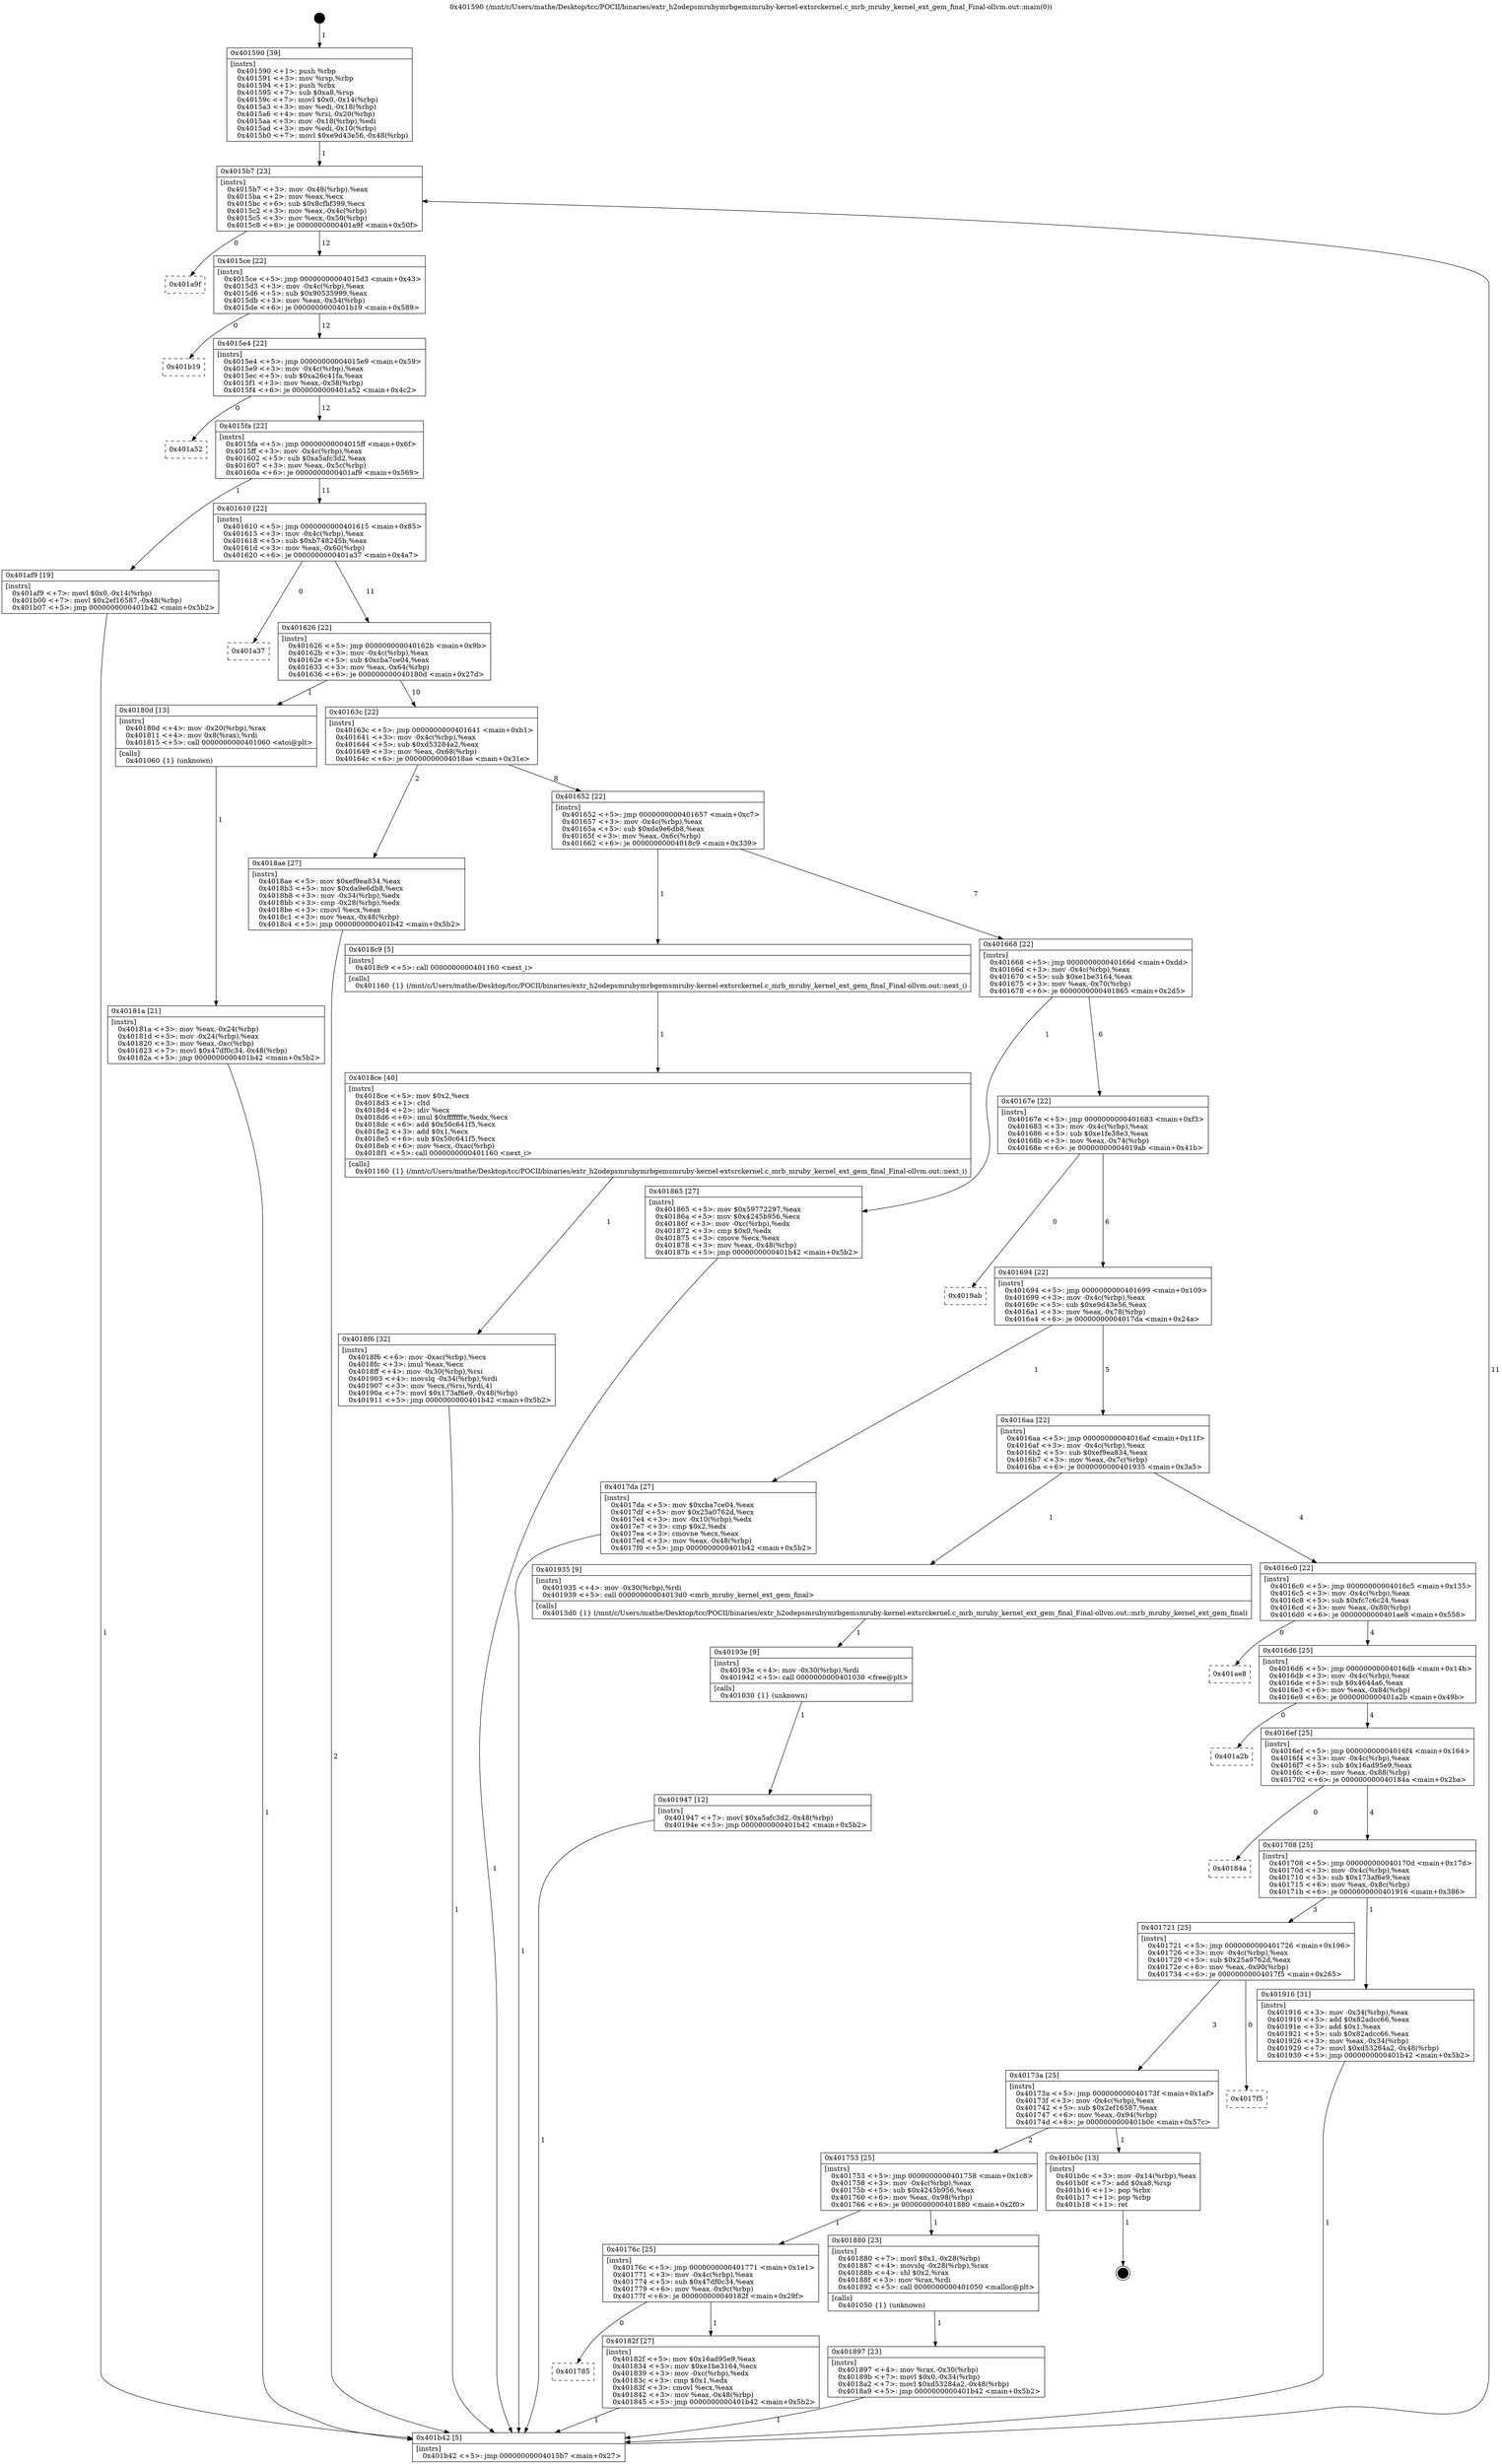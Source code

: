 digraph "0x401590" {
  label = "0x401590 (/mnt/c/Users/mathe/Desktop/tcc/POCII/binaries/extr_h2odepsmrubymrbgemsmruby-kernel-extsrckernel.c_mrb_mruby_kernel_ext_gem_final_Final-ollvm.out::main(0))"
  labelloc = "t"
  node[shape=record]

  Entry [label="",width=0.3,height=0.3,shape=circle,fillcolor=black,style=filled]
  "0x4015b7" [label="{
     0x4015b7 [23]\l
     | [instrs]\l
     &nbsp;&nbsp;0x4015b7 \<+3\>: mov -0x48(%rbp),%eax\l
     &nbsp;&nbsp;0x4015ba \<+2\>: mov %eax,%ecx\l
     &nbsp;&nbsp;0x4015bc \<+6\>: sub $0x8cfbf399,%ecx\l
     &nbsp;&nbsp;0x4015c2 \<+3\>: mov %eax,-0x4c(%rbp)\l
     &nbsp;&nbsp;0x4015c5 \<+3\>: mov %ecx,-0x50(%rbp)\l
     &nbsp;&nbsp;0x4015c8 \<+6\>: je 0000000000401a9f \<main+0x50f\>\l
  }"]
  "0x401a9f" [label="{
     0x401a9f\l
  }", style=dashed]
  "0x4015ce" [label="{
     0x4015ce [22]\l
     | [instrs]\l
     &nbsp;&nbsp;0x4015ce \<+5\>: jmp 00000000004015d3 \<main+0x43\>\l
     &nbsp;&nbsp;0x4015d3 \<+3\>: mov -0x4c(%rbp),%eax\l
     &nbsp;&nbsp;0x4015d6 \<+5\>: sub $0x90535999,%eax\l
     &nbsp;&nbsp;0x4015db \<+3\>: mov %eax,-0x54(%rbp)\l
     &nbsp;&nbsp;0x4015de \<+6\>: je 0000000000401b19 \<main+0x589\>\l
  }"]
  Exit [label="",width=0.3,height=0.3,shape=circle,fillcolor=black,style=filled,peripheries=2]
  "0x401b19" [label="{
     0x401b19\l
  }", style=dashed]
  "0x4015e4" [label="{
     0x4015e4 [22]\l
     | [instrs]\l
     &nbsp;&nbsp;0x4015e4 \<+5\>: jmp 00000000004015e9 \<main+0x59\>\l
     &nbsp;&nbsp;0x4015e9 \<+3\>: mov -0x4c(%rbp),%eax\l
     &nbsp;&nbsp;0x4015ec \<+5\>: sub $0xa26c41fa,%eax\l
     &nbsp;&nbsp;0x4015f1 \<+3\>: mov %eax,-0x58(%rbp)\l
     &nbsp;&nbsp;0x4015f4 \<+6\>: je 0000000000401a52 \<main+0x4c2\>\l
  }"]
  "0x401947" [label="{
     0x401947 [12]\l
     | [instrs]\l
     &nbsp;&nbsp;0x401947 \<+7\>: movl $0xa5afc3d2,-0x48(%rbp)\l
     &nbsp;&nbsp;0x40194e \<+5\>: jmp 0000000000401b42 \<main+0x5b2\>\l
  }"]
  "0x401a52" [label="{
     0x401a52\l
  }", style=dashed]
  "0x4015fa" [label="{
     0x4015fa [22]\l
     | [instrs]\l
     &nbsp;&nbsp;0x4015fa \<+5\>: jmp 00000000004015ff \<main+0x6f\>\l
     &nbsp;&nbsp;0x4015ff \<+3\>: mov -0x4c(%rbp),%eax\l
     &nbsp;&nbsp;0x401602 \<+5\>: sub $0xa5afc3d2,%eax\l
     &nbsp;&nbsp;0x401607 \<+3\>: mov %eax,-0x5c(%rbp)\l
     &nbsp;&nbsp;0x40160a \<+6\>: je 0000000000401af9 \<main+0x569\>\l
  }"]
  "0x40193e" [label="{
     0x40193e [9]\l
     | [instrs]\l
     &nbsp;&nbsp;0x40193e \<+4\>: mov -0x30(%rbp),%rdi\l
     &nbsp;&nbsp;0x401942 \<+5\>: call 0000000000401030 \<free@plt\>\l
     | [calls]\l
     &nbsp;&nbsp;0x401030 \{1\} (unknown)\l
  }"]
  "0x401af9" [label="{
     0x401af9 [19]\l
     | [instrs]\l
     &nbsp;&nbsp;0x401af9 \<+7\>: movl $0x0,-0x14(%rbp)\l
     &nbsp;&nbsp;0x401b00 \<+7\>: movl $0x2ef16587,-0x48(%rbp)\l
     &nbsp;&nbsp;0x401b07 \<+5\>: jmp 0000000000401b42 \<main+0x5b2\>\l
  }"]
  "0x401610" [label="{
     0x401610 [22]\l
     | [instrs]\l
     &nbsp;&nbsp;0x401610 \<+5\>: jmp 0000000000401615 \<main+0x85\>\l
     &nbsp;&nbsp;0x401615 \<+3\>: mov -0x4c(%rbp),%eax\l
     &nbsp;&nbsp;0x401618 \<+5\>: sub $0xb748245b,%eax\l
     &nbsp;&nbsp;0x40161d \<+3\>: mov %eax,-0x60(%rbp)\l
     &nbsp;&nbsp;0x401620 \<+6\>: je 0000000000401a37 \<main+0x4a7\>\l
  }"]
  "0x4018f6" [label="{
     0x4018f6 [32]\l
     | [instrs]\l
     &nbsp;&nbsp;0x4018f6 \<+6\>: mov -0xac(%rbp),%ecx\l
     &nbsp;&nbsp;0x4018fc \<+3\>: imul %eax,%ecx\l
     &nbsp;&nbsp;0x4018ff \<+4\>: mov -0x30(%rbp),%rsi\l
     &nbsp;&nbsp;0x401903 \<+4\>: movslq -0x34(%rbp),%rdi\l
     &nbsp;&nbsp;0x401907 \<+3\>: mov %ecx,(%rsi,%rdi,4)\l
     &nbsp;&nbsp;0x40190a \<+7\>: movl $0x173af6e9,-0x48(%rbp)\l
     &nbsp;&nbsp;0x401911 \<+5\>: jmp 0000000000401b42 \<main+0x5b2\>\l
  }"]
  "0x401a37" [label="{
     0x401a37\l
  }", style=dashed]
  "0x401626" [label="{
     0x401626 [22]\l
     | [instrs]\l
     &nbsp;&nbsp;0x401626 \<+5\>: jmp 000000000040162b \<main+0x9b\>\l
     &nbsp;&nbsp;0x40162b \<+3\>: mov -0x4c(%rbp),%eax\l
     &nbsp;&nbsp;0x40162e \<+5\>: sub $0xcba7ce04,%eax\l
     &nbsp;&nbsp;0x401633 \<+3\>: mov %eax,-0x64(%rbp)\l
     &nbsp;&nbsp;0x401636 \<+6\>: je 000000000040180d \<main+0x27d\>\l
  }"]
  "0x4018ce" [label="{
     0x4018ce [40]\l
     | [instrs]\l
     &nbsp;&nbsp;0x4018ce \<+5\>: mov $0x2,%ecx\l
     &nbsp;&nbsp;0x4018d3 \<+1\>: cltd\l
     &nbsp;&nbsp;0x4018d4 \<+2\>: idiv %ecx\l
     &nbsp;&nbsp;0x4018d6 \<+6\>: imul $0xfffffffe,%edx,%ecx\l
     &nbsp;&nbsp;0x4018dc \<+6\>: add $0x50c641f5,%ecx\l
     &nbsp;&nbsp;0x4018e2 \<+3\>: add $0x1,%ecx\l
     &nbsp;&nbsp;0x4018e5 \<+6\>: sub $0x50c641f5,%ecx\l
     &nbsp;&nbsp;0x4018eb \<+6\>: mov %ecx,-0xac(%rbp)\l
     &nbsp;&nbsp;0x4018f1 \<+5\>: call 0000000000401160 \<next_i\>\l
     | [calls]\l
     &nbsp;&nbsp;0x401160 \{1\} (/mnt/c/Users/mathe/Desktop/tcc/POCII/binaries/extr_h2odepsmrubymrbgemsmruby-kernel-extsrckernel.c_mrb_mruby_kernel_ext_gem_final_Final-ollvm.out::next_i)\l
  }"]
  "0x40180d" [label="{
     0x40180d [13]\l
     | [instrs]\l
     &nbsp;&nbsp;0x40180d \<+4\>: mov -0x20(%rbp),%rax\l
     &nbsp;&nbsp;0x401811 \<+4\>: mov 0x8(%rax),%rdi\l
     &nbsp;&nbsp;0x401815 \<+5\>: call 0000000000401060 \<atoi@plt\>\l
     | [calls]\l
     &nbsp;&nbsp;0x401060 \{1\} (unknown)\l
  }"]
  "0x40163c" [label="{
     0x40163c [22]\l
     | [instrs]\l
     &nbsp;&nbsp;0x40163c \<+5\>: jmp 0000000000401641 \<main+0xb1\>\l
     &nbsp;&nbsp;0x401641 \<+3\>: mov -0x4c(%rbp),%eax\l
     &nbsp;&nbsp;0x401644 \<+5\>: sub $0xd53284a2,%eax\l
     &nbsp;&nbsp;0x401649 \<+3\>: mov %eax,-0x68(%rbp)\l
     &nbsp;&nbsp;0x40164c \<+6\>: je 00000000004018ae \<main+0x31e\>\l
  }"]
  "0x401897" [label="{
     0x401897 [23]\l
     | [instrs]\l
     &nbsp;&nbsp;0x401897 \<+4\>: mov %rax,-0x30(%rbp)\l
     &nbsp;&nbsp;0x40189b \<+7\>: movl $0x0,-0x34(%rbp)\l
     &nbsp;&nbsp;0x4018a2 \<+7\>: movl $0xd53284a2,-0x48(%rbp)\l
     &nbsp;&nbsp;0x4018a9 \<+5\>: jmp 0000000000401b42 \<main+0x5b2\>\l
  }"]
  "0x4018ae" [label="{
     0x4018ae [27]\l
     | [instrs]\l
     &nbsp;&nbsp;0x4018ae \<+5\>: mov $0xef9ea834,%eax\l
     &nbsp;&nbsp;0x4018b3 \<+5\>: mov $0xda9e6db8,%ecx\l
     &nbsp;&nbsp;0x4018b8 \<+3\>: mov -0x34(%rbp),%edx\l
     &nbsp;&nbsp;0x4018bb \<+3\>: cmp -0x28(%rbp),%edx\l
     &nbsp;&nbsp;0x4018be \<+3\>: cmovl %ecx,%eax\l
     &nbsp;&nbsp;0x4018c1 \<+3\>: mov %eax,-0x48(%rbp)\l
     &nbsp;&nbsp;0x4018c4 \<+5\>: jmp 0000000000401b42 \<main+0x5b2\>\l
  }"]
  "0x401652" [label="{
     0x401652 [22]\l
     | [instrs]\l
     &nbsp;&nbsp;0x401652 \<+5\>: jmp 0000000000401657 \<main+0xc7\>\l
     &nbsp;&nbsp;0x401657 \<+3\>: mov -0x4c(%rbp),%eax\l
     &nbsp;&nbsp;0x40165a \<+5\>: sub $0xda9e6db8,%eax\l
     &nbsp;&nbsp;0x40165f \<+3\>: mov %eax,-0x6c(%rbp)\l
     &nbsp;&nbsp;0x401662 \<+6\>: je 00000000004018c9 \<main+0x339\>\l
  }"]
  "0x401785" [label="{
     0x401785\l
  }", style=dashed]
  "0x4018c9" [label="{
     0x4018c9 [5]\l
     | [instrs]\l
     &nbsp;&nbsp;0x4018c9 \<+5\>: call 0000000000401160 \<next_i\>\l
     | [calls]\l
     &nbsp;&nbsp;0x401160 \{1\} (/mnt/c/Users/mathe/Desktop/tcc/POCII/binaries/extr_h2odepsmrubymrbgemsmruby-kernel-extsrckernel.c_mrb_mruby_kernel_ext_gem_final_Final-ollvm.out::next_i)\l
  }"]
  "0x401668" [label="{
     0x401668 [22]\l
     | [instrs]\l
     &nbsp;&nbsp;0x401668 \<+5\>: jmp 000000000040166d \<main+0xdd\>\l
     &nbsp;&nbsp;0x40166d \<+3\>: mov -0x4c(%rbp),%eax\l
     &nbsp;&nbsp;0x401670 \<+5\>: sub $0xe1be3164,%eax\l
     &nbsp;&nbsp;0x401675 \<+3\>: mov %eax,-0x70(%rbp)\l
     &nbsp;&nbsp;0x401678 \<+6\>: je 0000000000401865 \<main+0x2d5\>\l
  }"]
  "0x40182f" [label="{
     0x40182f [27]\l
     | [instrs]\l
     &nbsp;&nbsp;0x40182f \<+5\>: mov $0x16ad95e9,%eax\l
     &nbsp;&nbsp;0x401834 \<+5\>: mov $0xe1be3164,%ecx\l
     &nbsp;&nbsp;0x401839 \<+3\>: mov -0xc(%rbp),%edx\l
     &nbsp;&nbsp;0x40183c \<+3\>: cmp $0x1,%edx\l
     &nbsp;&nbsp;0x40183f \<+3\>: cmovl %ecx,%eax\l
     &nbsp;&nbsp;0x401842 \<+3\>: mov %eax,-0x48(%rbp)\l
     &nbsp;&nbsp;0x401845 \<+5\>: jmp 0000000000401b42 \<main+0x5b2\>\l
  }"]
  "0x401865" [label="{
     0x401865 [27]\l
     | [instrs]\l
     &nbsp;&nbsp;0x401865 \<+5\>: mov $0x59772297,%eax\l
     &nbsp;&nbsp;0x40186a \<+5\>: mov $0x4245b956,%ecx\l
     &nbsp;&nbsp;0x40186f \<+3\>: mov -0xc(%rbp),%edx\l
     &nbsp;&nbsp;0x401872 \<+3\>: cmp $0x0,%edx\l
     &nbsp;&nbsp;0x401875 \<+3\>: cmove %ecx,%eax\l
     &nbsp;&nbsp;0x401878 \<+3\>: mov %eax,-0x48(%rbp)\l
     &nbsp;&nbsp;0x40187b \<+5\>: jmp 0000000000401b42 \<main+0x5b2\>\l
  }"]
  "0x40167e" [label="{
     0x40167e [22]\l
     | [instrs]\l
     &nbsp;&nbsp;0x40167e \<+5\>: jmp 0000000000401683 \<main+0xf3\>\l
     &nbsp;&nbsp;0x401683 \<+3\>: mov -0x4c(%rbp),%eax\l
     &nbsp;&nbsp;0x401686 \<+5\>: sub $0xe1fe38e3,%eax\l
     &nbsp;&nbsp;0x40168b \<+3\>: mov %eax,-0x74(%rbp)\l
     &nbsp;&nbsp;0x40168e \<+6\>: je 00000000004019ab \<main+0x41b\>\l
  }"]
  "0x40176c" [label="{
     0x40176c [25]\l
     | [instrs]\l
     &nbsp;&nbsp;0x40176c \<+5\>: jmp 0000000000401771 \<main+0x1e1\>\l
     &nbsp;&nbsp;0x401771 \<+3\>: mov -0x4c(%rbp),%eax\l
     &nbsp;&nbsp;0x401774 \<+5\>: sub $0x47df0c34,%eax\l
     &nbsp;&nbsp;0x401779 \<+6\>: mov %eax,-0x9c(%rbp)\l
     &nbsp;&nbsp;0x40177f \<+6\>: je 000000000040182f \<main+0x29f\>\l
  }"]
  "0x4019ab" [label="{
     0x4019ab\l
  }", style=dashed]
  "0x401694" [label="{
     0x401694 [22]\l
     | [instrs]\l
     &nbsp;&nbsp;0x401694 \<+5\>: jmp 0000000000401699 \<main+0x109\>\l
     &nbsp;&nbsp;0x401699 \<+3\>: mov -0x4c(%rbp),%eax\l
     &nbsp;&nbsp;0x40169c \<+5\>: sub $0xe9d43e56,%eax\l
     &nbsp;&nbsp;0x4016a1 \<+3\>: mov %eax,-0x78(%rbp)\l
     &nbsp;&nbsp;0x4016a4 \<+6\>: je 00000000004017da \<main+0x24a\>\l
  }"]
  "0x401880" [label="{
     0x401880 [23]\l
     | [instrs]\l
     &nbsp;&nbsp;0x401880 \<+7\>: movl $0x1,-0x28(%rbp)\l
     &nbsp;&nbsp;0x401887 \<+4\>: movslq -0x28(%rbp),%rax\l
     &nbsp;&nbsp;0x40188b \<+4\>: shl $0x2,%rax\l
     &nbsp;&nbsp;0x40188f \<+3\>: mov %rax,%rdi\l
     &nbsp;&nbsp;0x401892 \<+5\>: call 0000000000401050 \<malloc@plt\>\l
     | [calls]\l
     &nbsp;&nbsp;0x401050 \{1\} (unknown)\l
  }"]
  "0x4017da" [label="{
     0x4017da [27]\l
     | [instrs]\l
     &nbsp;&nbsp;0x4017da \<+5\>: mov $0xcba7ce04,%eax\l
     &nbsp;&nbsp;0x4017df \<+5\>: mov $0x25a0762d,%ecx\l
     &nbsp;&nbsp;0x4017e4 \<+3\>: mov -0x10(%rbp),%edx\l
     &nbsp;&nbsp;0x4017e7 \<+3\>: cmp $0x2,%edx\l
     &nbsp;&nbsp;0x4017ea \<+3\>: cmovne %ecx,%eax\l
     &nbsp;&nbsp;0x4017ed \<+3\>: mov %eax,-0x48(%rbp)\l
     &nbsp;&nbsp;0x4017f0 \<+5\>: jmp 0000000000401b42 \<main+0x5b2\>\l
  }"]
  "0x4016aa" [label="{
     0x4016aa [22]\l
     | [instrs]\l
     &nbsp;&nbsp;0x4016aa \<+5\>: jmp 00000000004016af \<main+0x11f\>\l
     &nbsp;&nbsp;0x4016af \<+3\>: mov -0x4c(%rbp),%eax\l
     &nbsp;&nbsp;0x4016b2 \<+5\>: sub $0xef9ea834,%eax\l
     &nbsp;&nbsp;0x4016b7 \<+3\>: mov %eax,-0x7c(%rbp)\l
     &nbsp;&nbsp;0x4016ba \<+6\>: je 0000000000401935 \<main+0x3a5\>\l
  }"]
  "0x401b42" [label="{
     0x401b42 [5]\l
     | [instrs]\l
     &nbsp;&nbsp;0x401b42 \<+5\>: jmp 00000000004015b7 \<main+0x27\>\l
  }"]
  "0x401590" [label="{
     0x401590 [39]\l
     | [instrs]\l
     &nbsp;&nbsp;0x401590 \<+1\>: push %rbp\l
     &nbsp;&nbsp;0x401591 \<+3\>: mov %rsp,%rbp\l
     &nbsp;&nbsp;0x401594 \<+1\>: push %rbx\l
     &nbsp;&nbsp;0x401595 \<+7\>: sub $0xa8,%rsp\l
     &nbsp;&nbsp;0x40159c \<+7\>: movl $0x0,-0x14(%rbp)\l
     &nbsp;&nbsp;0x4015a3 \<+3\>: mov %edi,-0x18(%rbp)\l
     &nbsp;&nbsp;0x4015a6 \<+4\>: mov %rsi,-0x20(%rbp)\l
     &nbsp;&nbsp;0x4015aa \<+3\>: mov -0x18(%rbp),%edi\l
     &nbsp;&nbsp;0x4015ad \<+3\>: mov %edi,-0x10(%rbp)\l
     &nbsp;&nbsp;0x4015b0 \<+7\>: movl $0xe9d43e56,-0x48(%rbp)\l
  }"]
  "0x40181a" [label="{
     0x40181a [21]\l
     | [instrs]\l
     &nbsp;&nbsp;0x40181a \<+3\>: mov %eax,-0x24(%rbp)\l
     &nbsp;&nbsp;0x40181d \<+3\>: mov -0x24(%rbp),%eax\l
     &nbsp;&nbsp;0x401820 \<+3\>: mov %eax,-0xc(%rbp)\l
     &nbsp;&nbsp;0x401823 \<+7\>: movl $0x47df0c34,-0x48(%rbp)\l
     &nbsp;&nbsp;0x40182a \<+5\>: jmp 0000000000401b42 \<main+0x5b2\>\l
  }"]
  "0x401753" [label="{
     0x401753 [25]\l
     | [instrs]\l
     &nbsp;&nbsp;0x401753 \<+5\>: jmp 0000000000401758 \<main+0x1c8\>\l
     &nbsp;&nbsp;0x401758 \<+3\>: mov -0x4c(%rbp),%eax\l
     &nbsp;&nbsp;0x40175b \<+5\>: sub $0x4245b956,%eax\l
     &nbsp;&nbsp;0x401760 \<+6\>: mov %eax,-0x98(%rbp)\l
     &nbsp;&nbsp;0x401766 \<+6\>: je 0000000000401880 \<main+0x2f0\>\l
  }"]
  "0x401935" [label="{
     0x401935 [9]\l
     | [instrs]\l
     &nbsp;&nbsp;0x401935 \<+4\>: mov -0x30(%rbp),%rdi\l
     &nbsp;&nbsp;0x401939 \<+5\>: call 00000000004013d0 \<mrb_mruby_kernel_ext_gem_final\>\l
     | [calls]\l
     &nbsp;&nbsp;0x4013d0 \{1\} (/mnt/c/Users/mathe/Desktop/tcc/POCII/binaries/extr_h2odepsmrubymrbgemsmruby-kernel-extsrckernel.c_mrb_mruby_kernel_ext_gem_final_Final-ollvm.out::mrb_mruby_kernel_ext_gem_final)\l
  }"]
  "0x4016c0" [label="{
     0x4016c0 [22]\l
     | [instrs]\l
     &nbsp;&nbsp;0x4016c0 \<+5\>: jmp 00000000004016c5 \<main+0x135\>\l
     &nbsp;&nbsp;0x4016c5 \<+3\>: mov -0x4c(%rbp),%eax\l
     &nbsp;&nbsp;0x4016c8 \<+5\>: sub $0xfc7c6c24,%eax\l
     &nbsp;&nbsp;0x4016cd \<+3\>: mov %eax,-0x80(%rbp)\l
     &nbsp;&nbsp;0x4016d0 \<+6\>: je 0000000000401ae8 \<main+0x558\>\l
  }"]
  "0x401b0c" [label="{
     0x401b0c [13]\l
     | [instrs]\l
     &nbsp;&nbsp;0x401b0c \<+3\>: mov -0x14(%rbp),%eax\l
     &nbsp;&nbsp;0x401b0f \<+7\>: add $0xa8,%rsp\l
     &nbsp;&nbsp;0x401b16 \<+1\>: pop %rbx\l
     &nbsp;&nbsp;0x401b17 \<+1\>: pop %rbp\l
     &nbsp;&nbsp;0x401b18 \<+1\>: ret\l
  }"]
  "0x401ae8" [label="{
     0x401ae8\l
  }", style=dashed]
  "0x4016d6" [label="{
     0x4016d6 [25]\l
     | [instrs]\l
     &nbsp;&nbsp;0x4016d6 \<+5\>: jmp 00000000004016db \<main+0x14b\>\l
     &nbsp;&nbsp;0x4016db \<+3\>: mov -0x4c(%rbp),%eax\l
     &nbsp;&nbsp;0x4016de \<+5\>: sub $0x4644a6,%eax\l
     &nbsp;&nbsp;0x4016e3 \<+6\>: mov %eax,-0x84(%rbp)\l
     &nbsp;&nbsp;0x4016e9 \<+6\>: je 0000000000401a2b \<main+0x49b\>\l
  }"]
  "0x40173a" [label="{
     0x40173a [25]\l
     | [instrs]\l
     &nbsp;&nbsp;0x40173a \<+5\>: jmp 000000000040173f \<main+0x1af\>\l
     &nbsp;&nbsp;0x40173f \<+3\>: mov -0x4c(%rbp),%eax\l
     &nbsp;&nbsp;0x401742 \<+5\>: sub $0x2ef16587,%eax\l
     &nbsp;&nbsp;0x401747 \<+6\>: mov %eax,-0x94(%rbp)\l
     &nbsp;&nbsp;0x40174d \<+6\>: je 0000000000401b0c \<main+0x57c\>\l
  }"]
  "0x401a2b" [label="{
     0x401a2b\l
  }", style=dashed]
  "0x4016ef" [label="{
     0x4016ef [25]\l
     | [instrs]\l
     &nbsp;&nbsp;0x4016ef \<+5\>: jmp 00000000004016f4 \<main+0x164\>\l
     &nbsp;&nbsp;0x4016f4 \<+3\>: mov -0x4c(%rbp),%eax\l
     &nbsp;&nbsp;0x4016f7 \<+5\>: sub $0x16ad95e9,%eax\l
     &nbsp;&nbsp;0x4016fc \<+6\>: mov %eax,-0x88(%rbp)\l
     &nbsp;&nbsp;0x401702 \<+6\>: je 000000000040184a \<main+0x2ba\>\l
  }"]
  "0x4017f5" [label="{
     0x4017f5\l
  }", style=dashed]
  "0x40184a" [label="{
     0x40184a\l
  }", style=dashed]
  "0x401708" [label="{
     0x401708 [25]\l
     | [instrs]\l
     &nbsp;&nbsp;0x401708 \<+5\>: jmp 000000000040170d \<main+0x17d\>\l
     &nbsp;&nbsp;0x40170d \<+3\>: mov -0x4c(%rbp),%eax\l
     &nbsp;&nbsp;0x401710 \<+5\>: sub $0x173af6e9,%eax\l
     &nbsp;&nbsp;0x401715 \<+6\>: mov %eax,-0x8c(%rbp)\l
     &nbsp;&nbsp;0x40171b \<+6\>: je 0000000000401916 \<main+0x386\>\l
  }"]
  "0x401721" [label="{
     0x401721 [25]\l
     | [instrs]\l
     &nbsp;&nbsp;0x401721 \<+5\>: jmp 0000000000401726 \<main+0x196\>\l
     &nbsp;&nbsp;0x401726 \<+3\>: mov -0x4c(%rbp),%eax\l
     &nbsp;&nbsp;0x401729 \<+5\>: sub $0x25a0762d,%eax\l
     &nbsp;&nbsp;0x40172e \<+6\>: mov %eax,-0x90(%rbp)\l
     &nbsp;&nbsp;0x401734 \<+6\>: je 00000000004017f5 \<main+0x265\>\l
  }"]
  "0x401916" [label="{
     0x401916 [31]\l
     | [instrs]\l
     &nbsp;&nbsp;0x401916 \<+3\>: mov -0x34(%rbp),%eax\l
     &nbsp;&nbsp;0x401919 \<+5\>: add $0x82adcc66,%eax\l
     &nbsp;&nbsp;0x40191e \<+3\>: add $0x1,%eax\l
     &nbsp;&nbsp;0x401921 \<+5\>: sub $0x82adcc66,%eax\l
     &nbsp;&nbsp;0x401926 \<+3\>: mov %eax,-0x34(%rbp)\l
     &nbsp;&nbsp;0x401929 \<+7\>: movl $0xd53284a2,-0x48(%rbp)\l
     &nbsp;&nbsp;0x401930 \<+5\>: jmp 0000000000401b42 \<main+0x5b2\>\l
  }"]
  Entry -> "0x401590" [label=" 1"]
  "0x4015b7" -> "0x401a9f" [label=" 0"]
  "0x4015b7" -> "0x4015ce" [label=" 12"]
  "0x401b0c" -> Exit [label=" 1"]
  "0x4015ce" -> "0x401b19" [label=" 0"]
  "0x4015ce" -> "0x4015e4" [label=" 12"]
  "0x401af9" -> "0x401b42" [label=" 1"]
  "0x4015e4" -> "0x401a52" [label=" 0"]
  "0x4015e4" -> "0x4015fa" [label=" 12"]
  "0x401947" -> "0x401b42" [label=" 1"]
  "0x4015fa" -> "0x401af9" [label=" 1"]
  "0x4015fa" -> "0x401610" [label=" 11"]
  "0x40193e" -> "0x401947" [label=" 1"]
  "0x401610" -> "0x401a37" [label=" 0"]
  "0x401610" -> "0x401626" [label=" 11"]
  "0x401935" -> "0x40193e" [label=" 1"]
  "0x401626" -> "0x40180d" [label=" 1"]
  "0x401626" -> "0x40163c" [label=" 10"]
  "0x401916" -> "0x401b42" [label=" 1"]
  "0x40163c" -> "0x4018ae" [label=" 2"]
  "0x40163c" -> "0x401652" [label=" 8"]
  "0x4018f6" -> "0x401b42" [label=" 1"]
  "0x401652" -> "0x4018c9" [label=" 1"]
  "0x401652" -> "0x401668" [label=" 7"]
  "0x4018ce" -> "0x4018f6" [label=" 1"]
  "0x401668" -> "0x401865" [label=" 1"]
  "0x401668" -> "0x40167e" [label=" 6"]
  "0x4018c9" -> "0x4018ce" [label=" 1"]
  "0x40167e" -> "0x4019ab" [label=" 0"]
  "0x40167e" -> "0x401694" [label=" 6"]
  "0x401897" -> "0x401b42" [label=" 1"]
  "0x401694" -> "0x4017da" [label=" 1"]
  "0x401694" -> "0x4016aa" [label=" 5"]
  "0x4017da" -> "0x401b42" [label=" 1"]
  "0x401590" -> "0x4015b7" [label=" 1"]
  "0x401b42" -> "0x4015b7" [label=" 11"]
  "0x40180d" -> "0x40181a" [label=" 1"]
  "0x40181a" -> "0x401b42" [label=" 1"]
  "0x401880" -> "0x401897" [label=" 1"]
  "0x4016aa" -> "0x401935" [label=" 1"]
  "0x4016aa" -> "0x4016c0" [label=" 4"]
  "0x40182f" -> "0x401b42" [label=" 1"]
  "0x4016c0" -> "0x401ae8" [label=" 0"]
  "0x4016c0" -> "0x4016d6" [label=" 4"]
  "0x40176c" -> "0x401785" [label=" 0"]
  "0x4016d6" -> "0x401a2b" [label=" 0"]
  "0x4016d6" -> "0x4016ef" [label=" 4"]
  "0x4018ae" -> "0x401b42" [label=" 2"]
  "0x4016ef" -> "0x40184a" [label=" 0"]
  "0x4016ef" -> "0x401708" [label=" 4"]
  "0x401753" -> "0x40176c" [label=" 1"]
  "0x401708" -> "0x401916" [label=" 1"]
  "0x401708" -> "0x401721" [label=" 3"]
  "0x401753" -> "0x401880" [label=" 1"]
  "0x401721" -> "0x4017f5" [label=" 0"]
  "0x401721" -> "0x40173a" [label=" 3"]
  "0x40176c" -> "0x40182f" [label=" 1"]
  "0x40173a" -> "0x401b0c" [label=" 1"]
  "0x40173a" -> "0x401753" [label=" 2"]
  "0x401865" -> "0x401b42" [label=" 1"]
}
